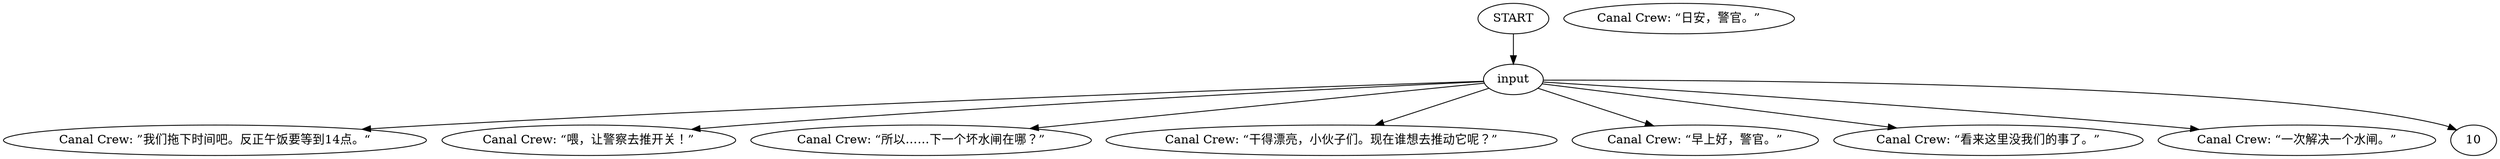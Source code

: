 # CANAL / WORKER barks
# Barks for workers loitering by the canal after fixing the water lock.
# ==================================================
digraph G {
	  0 [label="START"];
	  1 [label="input"];
	  2 [label="Canal Crew: ”我们拖下时间吧。反正午饭要等到14点。“"];
	  3 [label="Canal Crew: “喂，让警察去推开关！”"];
	  4 [label="Canal Crew: “所以……下一个坏水闸在哪？”"];
	  5 [label="Canal Crew: “干得漂亮，小伙子们。现在谁想去推动它呢？”"];
	  6 [label="Canal Crew: “早上好，警官。”"];
	  7 [label="Canal Crew: “看来这里没我们的事了。”"];
	  8 [label="Canal Crew: “日安，警官。”"];
	  9 [label="Canal Crew: “一次解决一个水闸。”"];
	  0 -> 1
	  1 -> 2
	  1 -> 3
	  1 -> 4
	  1 -> 5
	  1 -> 6
	  1 -> 7
	  1 -> 9
	  1 -> 10
}

